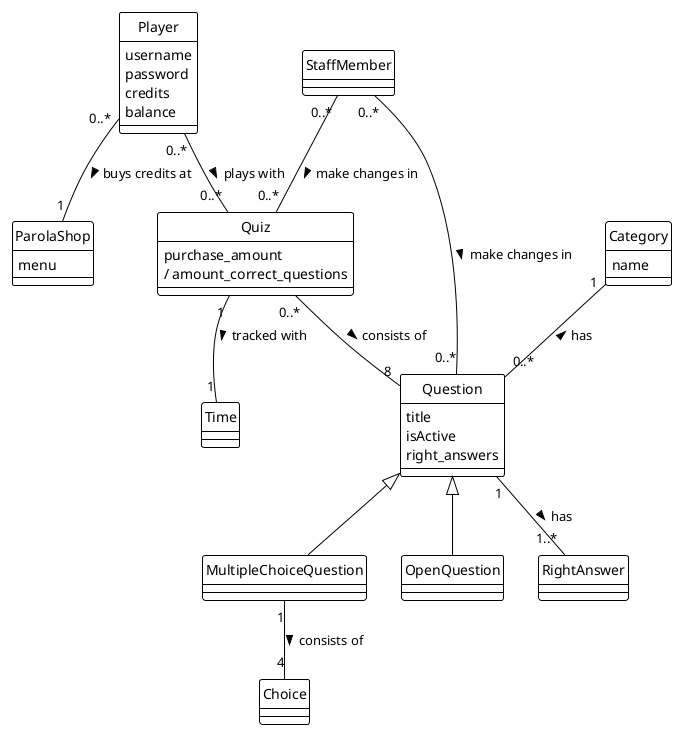 @startuml
!theme plain
skinparam style strictuml

class Player {
  username
  password
  credits
  balance
}


class Quiz {
  purchase_amount
  / amount_correct_questions
}

class Question {
  title
  isActive
  right_answers
}


class ParolaShop {
  menu
}

class StaffMember {

}


class Time {

}


class MultipleChoiceQuestion {
}


class OpenQuestion {
}

class Category {
  name
}

class Choice {

}

Player "0..*" -- "0..*" Quiz : plays with >
Player "0..*" -- "1" ParolaShop : buys credits at >
Category "1" -- "0..*" Question : has <
Quiz "0..*" -- "8" Question : consists of >
Quiz "1" -- "1" Time : tracked with >
StaffMember "0..*" -- "0..*" Quiz : make changes in >
StaffMember "0..*" -- "0..*" Question : make changes in >
Question <|-- MultipleChoiceQuestion
Question <|-- OpenQuestion
MultipleChoiceQuestion "1" -- "4" Choice : consists of >
Question  "1" -- "1..*" RightAnswer : has >
@enduml